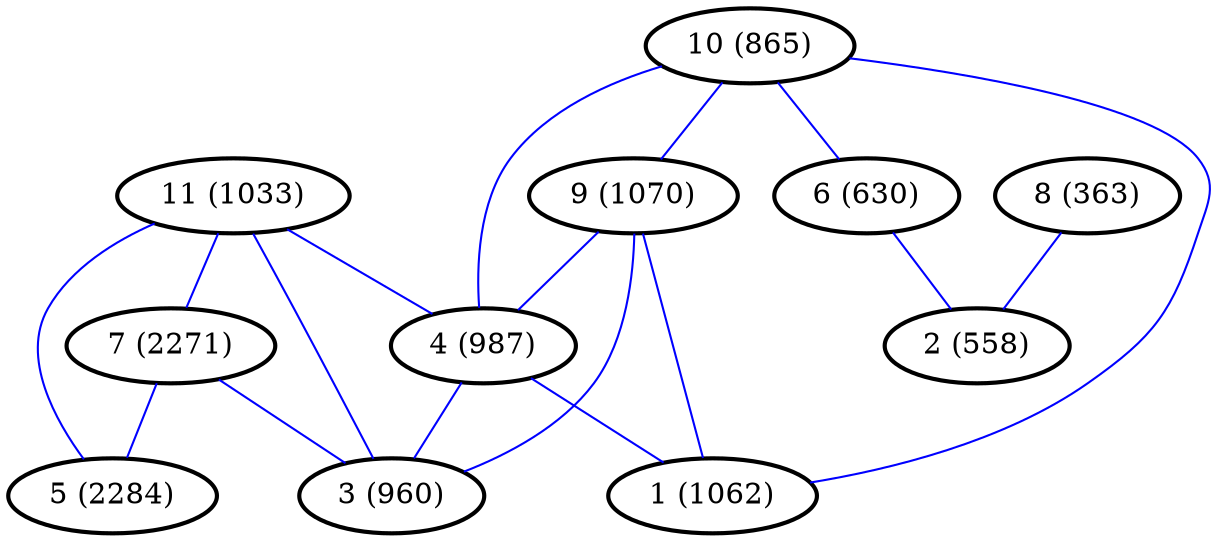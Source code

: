 graph G {
0 [style=bold, label="1 (1062)"];
1 [style=bold, label="2 (558)"];
2 [style=bold, label="3 (960)"];
3 [style=bold, label="4 (987)"];
4 [style=bold, label="5 (2284)"];
5 [style=bold, label="6 (630)"];
6 [style=bold, label="7 (2271)"];
7 [style=bold, label="8 (363)"];
8 [style=bold, label="9 (1070)"];
9 [style=bold, label="10 (865)"];
10 [style=bold, label="11 (1033)"];
3 -- 0 [ color="blue"];
8 -- 0 [ color="blue"];
9 -- 0 [ color="blue"];
5 -- 1 [ color="blue"];
7 -- 1 [ color="blue"];
3 -- 2 [ color="blue"];
6 -- 2 [ color="blue"];
8 -- 2 [ color="blue"];
10 -- 2 [ color="blue"];
8 -- 3 [ color="blue"];
9 -- 3 [ color="blue"];
10 -- 3 [ color="blue"];
6 -- 4 [ color="blue"];
10 -- 4 [ color="blue"];
9 -- 5 [ color="blue"];
10 -- 6 [ color="blue"];
9 -- 8 [ color="blue"];
}
